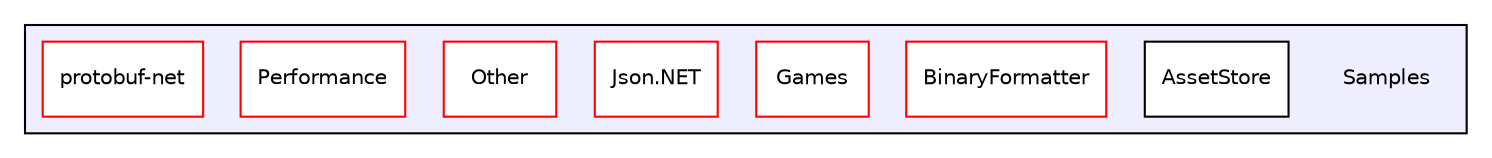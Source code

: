 digraph "Samples" {
  compound=true
  node [ fontsize="10", fontname="Helvetica"];
  edge [ labelfontsize="10", labelfontname="Helvetica"];
  subgraph clusterdir_24e107d8aaaa0f0fb9ce89773de45c08 {
    graph [ bgcolor="#eeeeff", pencolor="black", label="" URL="dir_24e107d8aaaa0f0fb9ce89773de45c08.html"];
    dir_24e107d8aaaa0f0fb9ce89773de45c08 [shape=plaintext label="Samples"];
    dir_9babdeb18cec137e301d142ada3bd3ad [shape=box label="AssetStore" color="black" fillcolor="white" style="filled" URL="dir_9babdeb18cec137e301d142ada3bd3ad.html"];
    dir_4572d6d5d08b754707711f067dba6c90 [shape=box label="BinaryFormatter" color="red" fillcolor="white" style="filled" URL="dir_4572d6d5d08b754707711f067dba6c90.html"];
    dir_44e0a37a7020575e3081786a2fb7489b [shape=box label="Games" color="red" fillcolor="white" style="filled" URL="dir_44e0a37a7020575e3081786a2fb7489b.html"];
    dir_8521715f72fa102bcee2b92d11a83559 [shape=box label="Json.NET" color="red" fillcolor="white" style="filled" URL="dir_8521715f72fa102bcee2b92d11a83559.html"];
    dir_dce8745f504bfee879cc2042fbd4ebc0 [shape=box label="Other" color="red" fillcolor="white" style="filled" URL="dir_dce8745f504bfee879cc2042fbd4ebc0.html"];
    dir_8be20a4acd4ce1425b53174f7683c2cb [shape=box label="Performance" color="red" fillcolor="white" style="filled" URL="dir_8be20a4acd4ce1425b53174f7683c2cb.html"];
    dir_9a772622625144d668fa059ea8c36ec8 [shape=box label="protobuf-net" color="red" fillcolor="white" style="filled" URL="dir_9a772622625144d668fa059ea8c36ec8.html"];
  }
}
